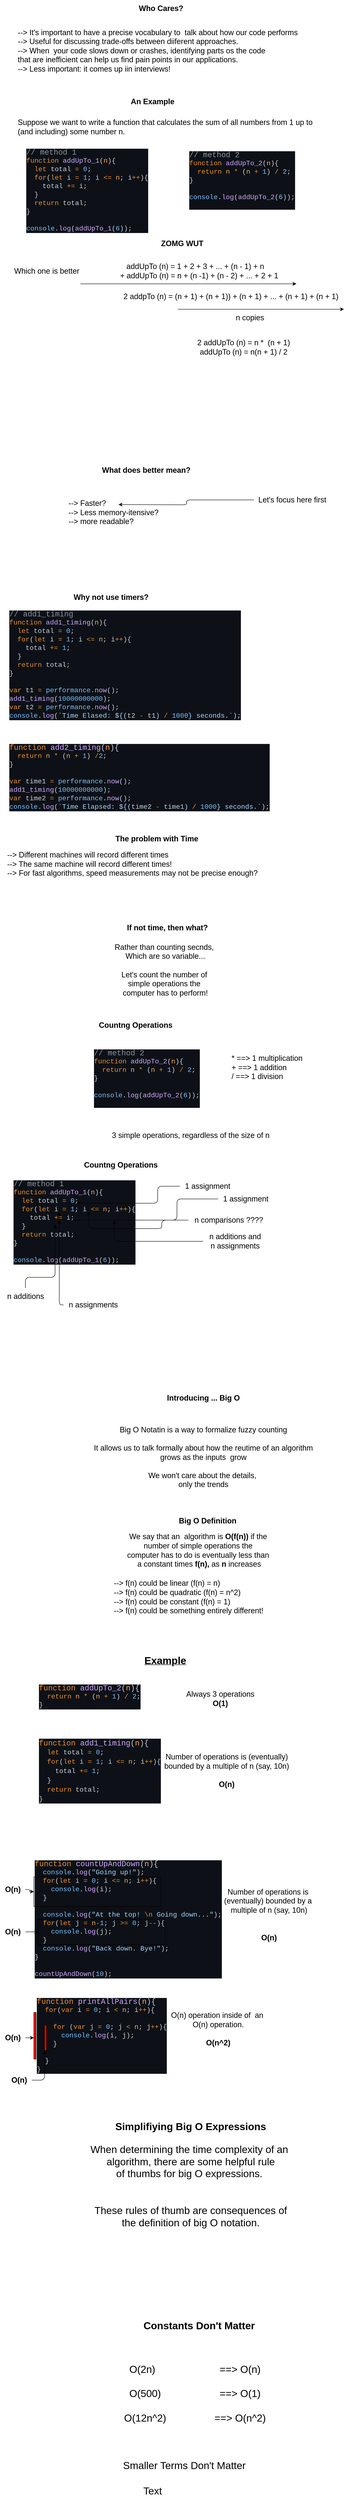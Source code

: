 <mxfile>
    <diagram id="wBC3t90wQ1BqMCr0Bqrm" name="Page-1">
        <mxGraphModel dx="800" dy="469" grid="1" gridSize="10" guides="1" tooltips="1" connect="1" arrows="1" fold="1" page="1" pageScale="1" pageWidth="850" pageHeight="1100" math="0" shadow="0">
            <root>
                <mxCell id="0"/>
                <mxCell id="1" parent="0"/>
                <mxCell id="2" value="&lt;font style=&quot;font-size: 18px;&quot;&gt;&lt;b&gt;Who Cares?&lt;/b&gt;&lt;/font&gt;" style="text;html=1;align=center;verticalAlign=middle;resizable=0;points=[];autosize=1;strokeColor=none;fillColor=none;" parent="1" vertex="1">
                    <mxGeometry x="315" y="50" width="130" height="40" as="geometry"/>
                </mxCell>
                <mxCell id="3" value="&lt;font style=&quot;font-size: 18px;&quot;&gt;--&amp;gt; It's important to have a precise vocabulary to&amp;nbsp; talk about how our code performs&lt;br&gt;--&amp;gt; Useful for discussing trade-offs between diiferent approaches.&lt;br&gt;--&amp;gt; When&amp;nbsp; your code slows down or crashes, identifying parts os the code&lt;br&gt;that are inefficient can help us find pain points in our applications.&lt;br&gt;--&amp;gt; Less important: it comes up iin interviews!&lt;/font&gt;" style="text;html=1;align=left;verticalAlign=middle;resizable=0;points=[];autosize=1;strokeColor=none;fillColor=none;" parent="1" vertex="1">
                    <mxGeometry x="40" y="110" width="680" height="120" as="geometry"/>
                </mxCell>
                <mxCell id="4" value="&lt;b&gt;An Example&lt;/b&gt;" style="text;html=1;align=center;verticalAlign=middle;resizable=0;points=[];autosize=1;strokeColor=none;fillColor=none;fontSize=18;" parent="1" vertex="1">
                    <mxGeometry x="295" y="270" width="130" height="40" as="geometry"/>
                </mxCell>
                <mxCell id="5" value="Suppose we want to write a function that calculates the sum of all numbers from 1 up to &lt;br&gt;(and including) some number n." style="text;html=1;align=left;verticalAlign=middle;resizable=0;points=[];autosize=1;strokeColor=none;fillColor=none;fontSize=18;" parent="1" vertex="1">
                    <mxGeometry x="40" y="320" width="720" height="60" as="geometry"/>
                </mxCell>
                <mxCell id="7" value="&lt;b&gt;ZOMG WUT&lt;/b&gt;" style="text;html=1;align=center;verticalAlign=middle;resizable=0;points=[];autosize=1;strokeColor=none;fillColor=none;fontSize=18;" parent="1" vertex="1">
                    <mxGeometry x="370" y="605" width="120" height="40" as="geometry"/>
                </mxCell>
                <mxCell id="8" value="&lt;div style=&quot;text-align: justify;&quot;&gt;&lt;span style=&quot;background-color: initial;&quot;&gt;&amp;nbsp; &amp;nbsp;addUpTo (n) = 1 + 2 + 3 + ... + (n - 1) + n&lt;/span&gt;&lt;/div&gt;&lt;div style=&quot;text-align: justify;&quot;&gt;&lt;span style=&quot;background-color: initial;&quot;&gt;+ addUpTo (n) = n + (n -1) + (n - 2) + ... + 2 + 1&lt;/span&gt;&lt;/div&gt;" style="text;html=1;align=center;verticalAlign=middle;resizable=0;points=[];autosize=1;strokeColor=none;fillColor=none;fontSize=18;" parent="1" vertex="1">
                    <mxGeometry x="270" y="660" width="400" height="60" as="geometry"/>
                </mxCell>
                <mxCell id="9" value="" style="edgeStyle=none;orthogonalLoop=1;jettySize=auto;html=1;fontSize=18;" parent="1" edge="1">
                    <mxGeometry width="100" relative="1" as="geometry">
                        <mxPoint x="190" y="720" as="sourcePoint"/>
                        <mxPoint x="700" y="720" as="targetPoint"/>
                        <Array as="points"/>
                    </mxGeometry>
                </mxCell>
                <mxCell id="10" value="2 addpTo (n) = (n + 1) + (n + 1)) + (n + 1) + ... + (n + 1) + (n + 1)" style="text;html=1;align=center;verticalAlign=middle;resizable=0;points=[];autosize=1;strokeColor=none;fillColor=none;fontSize=18;" parent="1" vertex="1">
                    <mxGeometry x="280" y="730" width="530" height="40" as="geometry"/>
                </mxCell>
                <mxCell id="11" value="" style="edgeStyle=none;orthogonalLoop=1;jettySize=auto;html=1;fontSize=18;" parent="1" edge="1">
                    <mxGeometry width="100" relative="1" as="geometry">
                        <mxPoint x="420" y="780" as="sourcePoint"/>
                        <mxPoint x="812.286" y="780" as="targetPoint"/>
                        <Array as="points"/>
                    </mxGeometry>
                </mxCell>
                <mxCell id="12" value="n copies" style="text;html=1;align=center;verticalAlign=middle;resizable=0;points=[];autosize=1;strokeColor=none;fillColor=none;fontSize=18;" parent="1" vertex="1">
                    <mxGeometry x="545" y="780" width="90" height="40" as="geometry"/>
                </mxCell>
                <mxCell id="13" value="2 addUpTo (n) = n *&amp;nbsp; (n + 1)&lt;br&gt;addUpTo (n) = n(n + 1) / 2" style="text;html=1;align=center;verticalAlign=middle;resizable=0;points=[];autosize=1;strokeColor=none;fillColor=none;fontSize=18;" parent="1" vertex="1">
                    <mxGeometry x="455" y="840" width="240" height="60" as="geometry"/>
                </mxCell>
                <mxCell id="14" value="&lt;div style=&quot;color: rgb(201, 209, 217); background-color: rgb(13, 17, 23); font-family: Consolas, &amp;quot;Courier New&amp;quot;, monospace; line-height: 19px;&quot;&gt;&lt;div style=&quot;&quot;&gt;&lt;span style=&quot;color: rgb(139, 148, 158);&quot;&gt;&lt;font style=&quot;font-size: 18px;&quot;&gt;// method 2&lt;/font&gt;&lt;/span&gt;&lt;/div&gt;&lt;div style=&quot;&quot;&gt;&lt;font size=&quot;3&quot;&gt;&lt;span style=&quot;color: #ec8e2c;&quot;&gt;function&lt;/span&gt; &lt;span style=&quot;color: #d2a8ff;&quot;&gt;addUpTo_2&lt;/span&gt;(&lt;span style=&quot;color: #fdac54;&quot;&gt;n&lt;/span&gt;){&lt;/font&gt;&lt;/div&gt;&lt;div style=&quot;&quot;&gt;&lt;font size=&quot;3&quot;&gt;&amp;nbsp; &lt;span style=&quot;color: #ec8e2c;&quot;&gt;return&lt;/span&gt; &lt;span style=&quot;color: #fdac54;&quot;&gt;n&lt;/span&gt; &lt;span style=&quot;color: #ec8e2c;&quot;&gt;*&lt;/span&gt; (&lt;span style=&quot;color: #fdac54;&quot;&gt;n&lt;/span&gt; &lt;span style=&quot;color: #ec8e2c;&quot;&gt;+&lt;/span&gt; &lt;span style=&quot;color: #79c0ff;&quot;&gt;1&lt;/span&gt;) &lt;span style=&quot;color: #ec8e2c;&quot;&gt;/&lt;/span&gt; &lt;span style=&quot;color: #79c0ff;&quot;&gt;2&lt;/span&gt;;&lt;/font&gt;&lt;/div&gt;&lt;div style=&quot;&quot;&gt;&lt;font size=&quot;3&quot;&gt;}&lt;/font&gt;&lt;/div&gt;&lt;font size=&quot;3&quot;&gt;&lt;br&gt;&lt;/font&gt;&lt;div style=&quot;&quot;&gt;&lt;font size=&quot;3&quot;&gt;&lt;span style=&quot;color: #79c0ff;&quot;&gt;console&lt;/span&gt;.&lt;span style=&quot;color: #d2a8ff;&quot;&gt;log&lt;/span&gt;(&lt;span style=&quot;color: #d2a8ff;&quot;&gt;addUpTo_2&lt;/span&gt;(&lt;span style=&quot;color: #79c0ff;&quot;&gt;6&lt;/span&gt;));&lt;/font&gt;&lt;/div&gt;&lt;br&gt;&lt;/div&gt;" style="text;html=1;align=left;verticalAlign=middle;resizable=0;points=[];autosize=1;strokeColor=none;fillColor=none;fontSize=18;" parent="1" vertex="1">
                    <mxGeometry x="445" y="400" width="250" height="150" as="geometry"/>
                </mxCell>
                <mxCell id="15" value="&lt;div style=&quot;color: rgb(201, 209, 217); background-color: rgb(13, 17, 23); font-family: Consolas, &amp;quot;Courier New&amp;quot;, monospace; line-height: 19px;&quot;&gt;&lt;div style=&quot;&quot;&gt;&lt;span style=&quot;color: rgb(139, 148, 158);&quot;&gt;&lt;font style=&quot;font-size: 18px;&quot;&gt;// method 1&lt;/font&gt;&lt;/span&gt;&lt;/div&gt;&lt;div style=&quot;&quot;&gt;&lt;font size=&quot;3&quot;&gt;&lt;span style=&quot;color: #ec8e2c;&quot;&gt;function&lt;/span&gt; &lt;span style=&quot;color: #d2a8ff;&quot;&gt;addUpTo_1&lt;/span&gt;(&lt;span style=&quot;color: #fdac54;&quot;&gt;n&lt;/span&gt;){&lt;/font&gt;&lt;/div&gt;&lt;div style=&quot;&quot;&gt;&lt;font size=&quot;3&quot;&gt;&amp;nbsp; &lt;span style=&quot;color: #ec8e2c;&quot;&gt;let&lt;/span&gt; total &lt;span style=&quot;color: #ec8e2c;&quot;&gt;=&lt;/span&gt; &lt;span style=&quot;color: #79c0ff;&quot;&gt;0&lt;/span&gt;;&lt;/font&gt;&lt;/div&gt;&lt;div style=&quot;&quot;&gt;&lt;font size=&quot;3&quot;&gt;&amp;nbsp; &lt;span style=&quot;color: #ec8e2c;&quot;&gt;for&lt;/span&gt;(&lt;span style=&quot;color: #ec8e2c;&quot;&gt;let&lt;/span&gt; i &lt;span style=&quot;color: #ec8e2c;&quot;&gt;=&lt;/span&gt; &lt;span style=&quot;color: #79c0ff;&quot;&gt;1&lt;/span&gt;; i &lt;span style=&quot;color: #ec8e2c;&quot;&gt;&amp;lt;=&lt;/span&gt; &lt;span style=&quot;color: #fdac54;&quot;&gt;n&lt;/span&gt;; i&lt;span style=&quot;color: #ec8e2c;&quot;&gt;++&lt;/span&gt;){&lt;/font&gt;&lt;/div&gt;&lt;div style=&quot;&quot;&gt;&lt;font size=&quot;3&quot;&gt;&amp;nbsp; &amp;nbsp; total &lt;span style=&quot;color: #ec8e2c;&quot;&gt;+=&lt;/span&gt; i;&lt;/font&gt;&lt;/div&gt;&lt;div style=&quot;&quot;&gt;&lt;font size=&quot;3&quot;&gt;&amp;nbsp; }&lt;/font&gt;&lt;/div&gt;&lt;div style=&quot;&quot;&gt;&lt;font size=&quot;3&quot;&gt;&amp;nbsp; &lt;span style=&quot;color: #ec8e2c;&quot;&gt;return&lt;/span&gt; total;&lt;/font&gt;&lt;/div&gt;&lt;div style=&quot;&quot;&gt;&lt;font size=&quot;3&quot;&gt;}&lt;/font&gt;&lt;/div&gt;&lt;font size=&quot;3&quot;&gt;&lt;br&gt;&lt;/font&gt;&lt;div style=&quot;&quot;&gt;&lt;font size=&quot;3&quot;&gt;&lt;span style=&quot;color: rgb(121, 192, 255);&quot;&gt;console&lt;/span&gt;.&lt;span style=&quot;color: rgb(210, 168, 255);&quot;&gt;log&lt;/span&gt;(&lt;span style=&quot;color: rgb(210, 168, 255);&quot;&gt;addUpTo_1&lt;/span&gt;(&lt;span style=&quot;color: rgb(121, 192, 255);&quot;&gt;6&lt;/span&gt;));&lt;/font&gt;&lt;/div&gt;&lt;/div&gt;" style="text;html=1;align=left;verticalAlign=middle;resizable=0;points=[];autosize=1;strokeColor=none;fillColor=none;fontSize=18;" parent="1" vertex="1">
                    <mxGeometry x="60" y="395" width="290" height="210" as="geometry"/>
                </mxCell>
                <mxCell id="16" value="Which one is better" style="text;html=1;align=center;verticalAlign=middle;resizable=0;points=[];autosize=1;strokeColor=none;fillColor=none;fontSize=18;" parent="1" vertex="1">
                    <mxGeometry x="20" y="670" width="180" height="40" as="geometry"/>
                </mxCell>
                <mxCell id="17" value="&lt;b&gt;What does better mean?&lt;/b&gt;" style="text;html=1;align=center;verticalAlign=middle;resizable=0;points=[];autosize=1;strokeColor=none;fillColor=none;fontSize=18;" parent="1" vertex="1">
                    <mxGeometry x="230" y="1140" width="230" height="40" as="geometry"/>
                </mxCell>
                <mxCell id="18" value="--&amp;gt; Faster?&lt;br&gt;--&amp;gt; Less memory-itensive?&lt;br&gt;--&amp;gt; more readable?" style="text;html=1;align=left;verticalAlign=middle;resizable=0;points=[];autosize=1;strokeColor=none;fillColor=none;fontSize=18;" parent="1" vertex="1">
                    <mxGeometry x="160" y="1220" width="240" height="80" as="geometry"/>
                </mxCell>
                <mxCell id="21" value="" style="edgeStyle=orthogonalEdgeStyle;html=1;fontSize=18;" parent="1" source="19" edge="1">
                    <mxGeometry relative="1" as="geometry">
                        <mxPoint x="280" y="1241" as="targetPoint"/>
                    </mxGeometry>
                </mxCell>
                <mxCell id="19" value="Let's focus here first" style="text;html=1;align=center;verticalAlign=middle;resizable=0;points=[];autosize=1;strokeColor=none;fillColor=none;fontSize=18;" parent="1" vertex="1">
                    <mxGeometry x="600" y="1210" width="180" height="40" as="geometry"/>
                </mxCell>
                <mxCell id="22" value="&lt;b&gt;Why not use timers?&lt;/b&gt;" style="text;html=1;align=center;verticalAlign=middle;resizable=0;points=[];autosize=1;strokeColor=none;fillColor=none;fontSize=18;" parent="1" vertex="1">
                    <mxGeometry x="162" y="1440" width="200" height="40" as="geometry"/>
                </mxCell>
                <mxCell id="23" value="&lt;div style=&quot;color: rgb(201, 209, 217); background-color: rgb(13, 17, 23); font-family: Consolas, &amp;quot;Courier New&amp;quot;, monospace; line-height: 19px;&quot;&gt;&lt;div style=&quot;&quot;&gt;&lt;span style=&quot;color: rgb(139, 148, 158);&quot;&gt;&lt;font style=&quot;font-size: 18px;&quot;&gt;// add1_timing&lt;/font&gt;&lt;/span&gt;&lt;/div&gt;&lt;div style=&quot;&quot;&gt;&lt;font size=&quot;3&quot;&gt;&lt;span style=&quot;color: #ec8e2c;&quot;&gt;function&lt;/span&gt; &lt;span style=&quot;color: #d2a8ff;&quot;&gt;add1_timing&lt;/span&gt;(&lt;span style=&quot;color: #fdac54;&quot;&gt;n&lt;/span&gt;){&lt;/font&gt;&lt;/div&gt;&lt;div style=&quot;&quot;&gt;&lt;font size=&quot;3&quot;&gt;&amp;nbsp; &lt;span style=&quot;color: #ec8e2c;&quot;&gt;let&lt;/span&gt; total &lt;span style=&quot;color: #ec8e2c;&quot;&gt;=&lt;/span&gt; &lt;span style=&quot;color: #79c0ff;&quot;&gt;0&lt;/span&gt;;&lt;/font&gt;&lt;/div&gt;&lt;div style=&quot;&quot;&gt;&lt;font size=&quot;3&quot;&gt;&amp;nbsp; &lt;span style=&quot;color: #ec8e2c;&quot;&gt;for&lt;/span&gt;(&lt;span style=&quot;color: #ec8e2c;&quot;&gt;let&lt;/span&gt; i &lt;span style=&quot;color: #ec8e2c;&quot;&gt;=&lt;/span&gt; &lt;span style=&quot;color: #79c0ff;&quot;&gt;1&lt;/span&gt;; i &lt;span style=&quot;color: #ec8e2c;&quot;&gt;&amp;lt;=&lt;/span&gt; &lt;span style=&quot;color: #fdac54;&quot;&gt;n&lt;/span&gt;; i&lt;span style=&quot;color: #ec8e2c;&quot;&gt;++&lt;/span&gt;){&lt;/font&gt;&lt;/div&gt;&lt;div style=&quot;&quot;&gt;&lt;font size=&quot;3&quot;&gt;&amp;nbsp; &amp;nbsp; total &lt;span style=&quot;color: #ec8e2c;&quot;&gt;+=&lt;/span&gt; &lt;span style=&quot;color: #79c0ff;&quot;&gt;1&lt;/span&gt;;&lt;/font&gt;&lt;/div&gt;&lt;div style=&quot;&quot;&gt;&lt;font size=&quot;3&quot;&gt;&amp;nbsp; }&lt;/font&gt;&lt;/div&gt;&lt;div style=&quot;&quot;&gt;&lt;font size=&quot;3&quot;&gt;&amp;nbsp; &lt;span style=&quot;color: #ec8e2c;&quot;&gt;return&lt;/span&gt; total;&lt;/font&gt;&lt;/div&gt;&lt;div style=&quot;&quot;&gt;&lt;font size=&quot;3&quot;&gt;}&lt;/font&gt;&lt;/div&gt;&lt;font size=&quot;3&quot;&gt;&lt;br&gt;&lt;/font&gt;&lt;div style=&quot;&quot;&gt;&lt;font size=&quot;3&quot;&gt;&lt;span style=&quot;color: #ec8e2c;&quot;&gt;var&lt;/span&gt; t1 &lt;span style=&quot;color: #ec8e2c;&quot;&gt;=&lt;/span&gt; &lt;span style=&quot;color: #79c0ff;&quot;&gt;performance&lt;/span&gt;.&lt;span style=&quot;color: #d2a8ff;&quot;&gt;now&lt;/span&gt;();&lt;/font&gt;&lt;/div&gt;&lt;div style=&quot;&quot;&gt;&lt;font size=&quot;3&quot;&gt;&lt;span style=&quot;color: #d2a8ff;&quot;&gt;add1_timing&lt;/span&gt;(&lt;span style=&quot;color: #79c0ff;&quot;&gt;10000000000&lt;/span&gt;);&lt;/font&gt;&lt;/div&gt;&lt;div style=&quot;&quot;&gt;&lt;font size=&quot;3&quot;&gt;&lt;span style=&quot;color: #ec8e2c;&quot;&gt;var&lt;/span&gt; t2 &lt;span style=&quot;color: #ec8e2c;&quot;&gt;=&lt;/span&gt; &lt;span style=&quot;color: #79c0ff;&quot;&gt;performance&lt;/span&gt;.&lt;span style=&quot;color: #d2a8ff;&quot;&gt;now&lt;/span&gt;();&lt;/font&gt;&lt;/div&gt;&lt;div style=&quot;&quot;&gt;&lt;font size=&quot;3&quot;&gt;&lt;span style=&quot;color: rgb(121, 192, 255);&quot;&gt;console&lt;/span&gt;.&lt;span style=&quot;color: rgb(210, 168, 255);&quot;&gt;log&lt;/span&gt;(&lt;span style=&quot;color: rgb(165, 214, 255);&quot;&gt;`Time Elased: &lt;/span&gt;&lt;span style=&quot;color: rgb(165, 214, 255);&quot;&gt;${(&lt;/span&gt;t2&lt;span style=&quot;color: rgb(165, 214, 255);&quot;&gt; &lt;/span&gt;&lt;span style=&quot;color: rgb(236, 142, 44);&quot;&gt;-&lt;/span&gt;&lt;span style=&quot;color: rgb(165, 214, 255);&quot;&gt; &lt;/span&gt;t1&lt;span style=&quot;color: rgb(165, 214, 255);&quot;&gt;) &lt;/span&gt;&lt;span style=&quot;color: rgb(236, 142, 44);&quot;&gt;/&lt;/span&gt;&lt;span style=&quot;color: rgb(165, 214, 255);&quot;&gt; &lt;/span&gt;&lt;span style=&quot;color: rgb(121, 192, 255);&quot;&gt;1000&lt;/span&gt;&lt;span style=&quot;color: rgb(165, 214, 255);&quot;&gt;}&lt;/span&gt;&lt;span style=&quot;color: rgb(165, 214, 255);&quot;&gt; seconds.`&lt;/span&gt;);&lt;/font&gt;&lt;/div&gt;&lt;/div&gt;" style="text;html=1;align=left;verticalAlign=middle;resizable=0;points=[];autosize=1;strokeColor=none;fillColor=none;fontSize=18;" parent="1" vertex="1">
                    <mxGeometry x="20" y="1485" width="530" height="270" as="geometry"/>
                </mxCell>
                <mxCell id="24" value="&lt;div style=&quot;color: rgb(201, 209, 217); background-color: rgb(13, 17, 23); font-family: Consolas, &amp;quot;Courier New&amp;quot;, monospace; line-height: 19px;&quot;&gt;&lt;div style=&quot;&quot;&gt;&lt;font style=&quot;font-size: 18px;&quot;&gt;&lt;span style=&quot;color: rgb(236, 142, 44);&quot;&gt;function&lt;/span&gt; &lt;span style=&quot;color: rgb(210, 168, 255);&quot;&gt;add2_timing&lt;/span&gt;(&lt;span style=&quot;color: rgb(253, 172, 84);&quot;&gt;n&lt;/span&gt;){&lt;/font&gt;&lt;/div&gt;&lt;div style=&quot;&quot;&gt;&lt;font size=&quot;3&quot;&gt;&amp;nbsp; &lt;span style=&quot;color: #ec8e2c;&quot;&gt;return&lt;/span&gt; &lt;span style=&quot;color: #fdac54;&quot;&gt;n&lt;/span&gt; &lt;span style=&quot;color: #ec8e2c;&quot;&gt;*&lt;/span&gt; (&lt;span style=&quot;color: #fdac54;&quot;&gt;n&lt;/span&gt; &lt;span style=&quot;color: #ec8e2c;&quot;&gt;+&lt;/span&gt; &lt;span style=&quot;color: #79c0ff;&quot;&gt;1&lt;/span&gt;) &lt;span style=&quot;color: #ec8e2c;&quot;&gt;/&lt;/span&gt;&lt;span style=&quot;color: #79c0ff;&quot;&gt;2&lt;/span&gt;;&lt;/font&gt;&lt;/div&gt;&lt;div style=&quot;&quot;&gt;&lt;font size=&quot;3&quot;&gt;}&lt;/font&gt;&lt;/div&gt;&lt;font size=&quot;3&quot;&gt;&lt;br&gt;&lt;/font&gt;&lt;div style=&quot;&quot;&gt;&lt;font size=&quot;3&quot;&gt;&lt;span style=&quot;color: #ec8e2c;&quot;&gt;var&lt;/span&gt; time1 &lt;span style=&quot;color: #ec8e2c;&quot;&gt;=&lt;/span&gt; &lt;span style=&quot;color: #79c0ff;&quot;&gt;performance&lt;/span&gt;.&lt;span style=&quot;color: #d2a8ff;&quot;&gt;now&lt;/span&gt;();&lt;/font&gt;&lt;/div&gt;&lt;div style=&quot;&quot;&gt;&lt;font size=&quot;3&quot;&gt;&lt;span style=&quot;color: #d2a8ff;&quot;&gt;add1_timing&lt;/span&gt;(&lt;span style=&quot;color: #79c0ff;&quot;&gt;10000000000&lt;/span&gt;);&lt;/font&gt;&lt;/div&gt;&lt;div style=&quot;&quot;&gt;&lt;font size=&quot;3&quot;&gt;&lt;span style=&quot;color: #ec8e2c;&quot;&gt;var&lt;/span&gt; time2 &lt;span style=&quot;color: #ec8e2c;&quot;&gt;=&lt;/span&gt; &lt;span style=&quot;color: #79c0ff;&quot;&gt;performance&lt;/span&gt;.&lt;span style=&quot;color: #d2a8ff;&quot;&gt;now&lt;/span&gt;();&lt;/font&gt;&lt;/div&gt;&lt;div style=&quot;&quot;&gt;&lt;font size=&quot;3&quot;&gt;&lt;span style=&quot;color: rgb(121, 192, 255);&quot;&gt;console&lt;/span&gt;.&lt;span style=&quot;color: rgb(210, 168, 255);&quot;&gt;log&lt;/span&gt;(&lt;span style=&quot;color: rgb(165, 214, 255);&quot;&gt;`Time Elapsed: &lt;/span&gt;&lt;span style=&quot;color: rgb(165, 214, 255);&quot;&gt;${(&lt;/span&gt;time2&lt;span style=&quot;color: rgb(165, 214, 255);&quot;&gt; &lt;/span&gt;&lt;span style=&quot;color: rgb(236, 142, 44);&quot;&gt;-&lt;/span&gt;&lt;span style=&quot;color: rgb(165, 214, 255);&quot;&gt; &lt;/span&gt;time1&lt;span style=&quot;color: rgb(165, 214, 255);&quot;&gt;) &lt;/span&gt;&lt;span style=&quot;color: rgb(236, 142, 44);&quot;&gt;/&lt;/span&gt;&lt;span style=&quot;color: rgb(165, 214, 255);&quot;&gt; &lt;/span&gt;&lt;span style=&quot;color: rgb(121, 192, 255);&quot;&gt;1000&lt;/span&gt;&lt;span style=&quot;color: rgb(165, 214, 255);&quot;&gt;}&lt;/span&gt;&lt;span style=&quot;color: rgb(165, 214, 255);&quot;&gt; seconds.`&lt;/span&gt;);&lt;/font&gt;&lt;/div&gt;&lt;/div&gt;" style="text;html=1;align=left;verticalAlign=middle;resizable=0;points=[];autosize=1;strokeColor=none;fillColor=none;fontSize=18;" parent="1" vertex="1">
                    <mxGeometry x="20" y="1800" width="590" height="170" as="geometry"/>
                </mxCell>
                <mxCell id="25" value="&lt;font style=&quot;font-size: 18px;&quot;&gt;&lt;b&gt;The problem with Time&lt;/b&gt;&lt;/font&gt;" style="text;html=1;align=center;verticalAlign=middle;resizable=0;points=[];autosize=1;strokeColor=none;fillColor=none;" vertex="1" parent="1">
                    <mxGeometry x="260" y="2010" width="220" height="40" as="geometry"/>
                </mxCell>
                <mxCell id="26" value="--&amp;gt; Different machines will record different times&lt;br&gt;--&amp;gt; The same machine will record different times!&lt;br&gt;--&amp;gt; For fast algorithms, speed measurements may not be precise enough?" style="text;html=1;align=left;verticalAlign=middle;resizable=0;points=[];autosize=1;strokeColor=none;fillColor=none;fontSize=18;" vertex="1" parent="1">
                    <mxGeometry x="15" y="2050" width="620" height="80" as="geometry"/>
                </mxCell>
                <mxCell id="27" value="&lt;b&gt;If not time, then what?&lt;/b&gt;" style="text;html=1;align=center;verticalAlign=middle;resizable=0;points=[];autosize=1;strokeColor=none;fillColor=none;fontSize=18;" vertex="1" parent="1">
                    <mxGeometry x="290" y="2220" width="210" height="40" as="geometry"/>
                </mxCell>
                <mxCell id="28" value="Rather than counting secnds,&amp;nbsp;&lt;br&gt;Which are so variable...&lt;br&gt;&lt;br&gt;Let's count the number of&amp;nbsp;&lt;br&gt;simple operations the&amp;nbsp;&lt;br&gt;computer has to perform!" style="text;html=1;align=center;verticalAlign=middle;resizable=0;points=[];autosize=1;strokeColor=none;fillColor=none;fontSize=18;" vertex="1" parent="1">
                    <mxGeometry x="260" y="2270" width="260" height="140" as="geometry"/>
                </mxCell>
                <mxCell id="29" value="&lt;b&gt;Countng Operations&lt;/b&gt;" style="text;html=1;align=center;verticalAlign=middle;resizable=0;points=[];autosize=1;strokeColor=none;fillColor=none;fontSize=18;" vertex="1" parent="1">
                    <mxGeometry x="220" y="2450" width="200" height="40" as="geometry"/>
                </mxCell>
                <mxCell id="30" value="&lt;div style=&quot;color: rgb(201, 209, 217); background-color: rgb(13, 17, 23); font-family: Consolas, &amp;quot;Courier New&amp;quot;, monospace; line-height: 19px;&quot;&gt;&lt;div style=&quot;&quot;&gt;&lt;span style=&quot;color: rgb(139, 148, 158);&quot;&gt;&lt;font style=&quot;font-size: 18px;&quot;&gt;// method 2&lt;/font&gt;&lt;/span&gt;&lt;/div&gt;&lt;div style=&quot;&quot;&gt;&lt;font size=&quot;3&quot;&gt;&lt;span style=&quot;color: #ec8e2c;&quot;&gt;function&lt;/span&gt; &lt;span style=&quot;color: #d2a8ff;&quot;&gt;addUpTo_2&lt;/span&gt;(&lt;span style=&quot;color: #fdac54;&quot;&gt;n&lt;/span&gt;){&lt;/font&gt;&lt;/div&gt;&lt;div style=&quot;&quot;&gt;&lt;font size=&quot;3&quot;&gt;&amp;nbsp; &lt;span style=&quot;color: #ec8e2c;&quot;&gt;return&lt;/span&gt; &lt;span style=&quot;color: #fdac54;&quot;&gt;n&lt;/span&gt; &lt;span style=&quot;color: #ec8e2c;&quot;&gt;*&lt;/span&gt; (&lt;span style=&quot;color: #fdac54;&quot;&gt;n&lt;/span&gt; &lt;span style=&quot;color: #ec8e2c;&quot;&gt;+&lt;/span&gt; &lt;span style=&quot;color: #79c0ff;&quot;&gt;1&lt;/span&gt;) &lt;span style=&quot;color: #ec8e2c;&quot;&gt;/&lt;/span&gt; &lt;span style=&quot;color: #79c0ff;&quot;&gt;2&lt;/span&gt;;&lt;/font&gt;&lt;/div&gt;&lt;div style=&quot;&quot;&gt;&lt;font size=&quot;3&quot;&gt;}&lt;/font&gt;&lt;/div&gt;&lt;font size=&quot;3&quot;&gt;&lt;br&gt;&lt;/font&gt;&lt;div style=&quot;&quot;&gt;&lt;font size=&quot;3&quot;&gt;&lt;span style=&quot;color: #79c0ff;&quot;&gt;console&lt;/span&gt;.&lt;span style=&quot;color: #d2a8ff;&quot;&gt;log&lt;/span&gt;(&lt;span style=&quot;color: #d2a8ff;&quot;&gt;addUpTo_2&lt;/span&gt;(&lt;span style=&quot;color: #79c0ff;&quot;&gt;6&lt;/span&gt;));&lt;/font&gt;&lt;/div&gt;&lt;br&gt;&lt;/div&gt;" style="text;html=1;align=left;verticalAlign=middle;resizable=0;points=[];autosize=1;strokeColor=none;fillColor=none;fontSize=18;" vertex="1" parent="1">
                    <mxGeometry x="220" y="2520" width="250" height="150" as="geometry"/>
                </mxCell>
                <mxCell id="31" value="* ==&amp;gt; 1 multiplication&lt;br&gt;+ ==&amp;gt; 1 addition&lt;br&gt;/ ==&amp;gt; 1 division" style="text;html=1;align=left;verticalAlign=middle;resizable=0;points=[];autosize=1;strokeColor=none;fillColor=none;fontSize=18;" vertex="1" parent="1">
                    <mxGeometry x="545" y="2530" width="190" height="80" as="geometry"/>
                </mxCell>
                <mxCell id="32" value="3 simple operations, regardless of the size of n" style="text;html=1;align=center;verticalAlign=middle;resizable=0;points=[];autosize=1;strokeColor=none;fillColor=none;fontSize=18;" vertex="1" parent="1">
                    <mxGeometry x="250" y="2710" width="400" height="40" as="geometry"/>
                </mxCell>
                <mxCell id="35" value="&lt;div style=&quot;color: rgb(201, 209, 217); background-color: rgb(13, 17, 23); font-family: Consolas, &amp;quot;Courier New&amp;quot;, monospace; line-height: 19px;&quot;&gt;&lt;div style=&quot;&quot;&gt;&lt;span style=&quot;color: rgb(139, 148, 158);&quot;&gt;&lt;font style=&quot;font-size: 18px;&quot;&gt;// method 1&lt;/font&gt;&lt;/span&gt;&lt;/div&gt;&lt;div style=&quot;&quot;&gt;&lt;font size=&quot;3&quot;&gt;&lt;span style=&quot;color: #ec8e2c;&quot;&gt;function&lt;/span&gt; &lt;span style=&quot;color: #d2a8ff;&quot;&gt;addUpTo_1&lt;/span&gt;(&lt;span style=&quot;color: #fdac54;&quot;&gt;n&lt;/span&gt;){&lt;/font&gt;&lt;/div&gt;&lt;div style=&quot;&quot;&gt;&lt;font size=&quot;3&quot;&gt;&amp;nbsp; &lt;span style=&quot;color: #ec8e2c;&quot;&gt;let&lt;/span&gt; total &lt;span style=&quot;color: #ec8e2c;&quot;&gt;=&lt;/span&gt; &lt;span style=&quot;color: #79c0ff;&quot;&gt;0&lt;/span&gt;;&lt;/font&gt;&lt;/div&gt;&lt;div style=&quot;&quot;&gt;&lt;font size=&quot;3&quot;&gt;&amp;nbsp; &lt;span style=&quot;color: #ec8e2c;&quot;&gt;for&lt;/span&gt;(&lt;span style=&quot;color: #ec8e2c;&quot;&gt;let&lt;/span&gt; i &lt;span style=&quot;color: #ec8e2c;&quot;&gt;=&lt;/span&gt; &lt;span style=&quot;color: #79c0ff;&quot;&gt;1&lt;/span&gt;; i &lt;span style=&quot;color: #ec8e2c;&quot;&gt;&amp;lt;=&lt;/span&gt; &lt;span style=&quot;color: #fdac54;&quot;&gt;n&lt;/span&gt;; i&lt;span style=&quot;color: #ec8e2c;&quot;&gt;++&lt;/span&gt;){&lt;/font&gt;&lt;/div&gt;&lt;div style=&quot;&quot;&gt;&lt;font size=&quot;3&quot;&gt;&amp;nbsp; &amp;nbsp; total &lt;span style=&quot;color: #ec8e2c;&quot;&gt;+=&lt;/span&gt; i;&lt;/font&gt;&lt;/div&gt;&lt;div style=&quot;&quot;&gt;&lt;font size=&quot;3&quot;&gt;&amp;nbsp; }&lt;/font&gt;&lt;/div&gt;&lt;div style=&quot;&quot;&gt;&lt;font size=&quot;3&quot;&gt;&amp;nbsp; &lt;span style=&quot;color: #ec8e2c;&quot;&gt;return&lt;/span&gt; total;&lt;/font&gt;&lt;/div&gt;&lt;div style=&quot;&quot;&gt;&lt;font size=&quot;3&quot;&gt;}&lt;/font&gt;&lt;/div&gt;&lt;font size=&quot;3&quot;&gt;&lt;br&gt;&lt;/font&gt;&lt;div style=&quot;&quot;&gt;&lt;font size=&quot;3&quot;&gt;&lt;span style=&quot;color: rgb(121, 192, 255);&quot;&gt;console&lt;/span&gt;.&lt;span style=&quot;color: rgb(210, 168, 255);&quot;&gt;log&lt;/span&gt;(&lt;span style=&quot;color: rgb(210, 168, 255);&quot;&gt;addUpTo_1&lt;/span&gt;(&lt;span style=&quot;color: rgb(121, 192, 255);&quot;&gt;6&lt;/span&gt;));&lt;/font&gt;&lt;/div&gt;&lt;/div&gt;" style="text;html=1;align=left;verticalAlign=middle;resizable=0;points=[];autosize=1;strokeColor=none;fillColor=none;fontSize=18;" vertex="1" parent="1">
                    <mxGeometry x="30" y="2830" width="290" height="210" as="geometry"/>
                </mxCell>
                <mxCell id="36" value="&lt;b&gt;Countng Operations&lt;/b&gt;" style="text;html=1;align=center;verticalAlign=middle;resizable=0;points=[];autosize=1;strokeColor=none;fillColor=none;fontSize=18;" vertex="1" parent="1">
                    <mxGeometry x="185" y="2780" width="200" height="40" as="geometry"/>
                </mxCell>
                <mxCell id="39" style="edgeStyle=orthogonalEdgeStyle;html=1;fontSize=18;entryX=0.517;entryY=0.286;entryDx=0;entryDy=0;entryPerimeter=0;" edge="1" parent="1" source="37" target="35">
                    <mxGeometry relative="1" as="geometry">
                        <mxPoint x="350" y="2860" as="targetPoint"/>
                    </mxGeometry>
                </mxCell>
                <mxCell id="37" value="1 assignment" style="text;html=1;align=center;verticalAlign=middle;resizable=0;points=[];autosize=1;strokeColor=none;fillColor=none;fontSize=18;" vertex="1" parent="1">
                    <mxGeometry x="425" y="2830" width="130" height="40" as="geometry"/>
                </mxCell>
                <mxCell id="41" style="edgeStyle=orthogonalEdgeStyle;html=1;entryX=0.379;entryY=0.381;entryDx=0;entryDy=0;entryPerimeter=0;fontSize=18;" edge="1" parent="1" source="40" target="35">
                    <mxGeometry relative="1" as="geometry">
                        <Array as="points">
                            <mxPoint x="418" y="2880"/>
                            <mxPoint x="418" y="2930"/>
                            <mxPoint x="140" y="2930"/>
                        </Array>
                    </mxGeometry>
                </mxCell>
                <mxCell id="40" value="1 assignment" style="text;html=1;align=center;verticalAlign=middle;resizable=0;points=[];autosize=1;strokeColor=none;fillColor=none;fontSize=18;" vertex="1" parent="1">
                    <mxGeometry x="515" y="2860" width="130" height="40" as="geometry"/>
                </mxCell>
                <mxCell id="43" style="edgeStyle=orthogonalEdgeStyle;html=1;fontSize=18;entryX=0.621;entryY=0.381;entryDx=0;entryDy=0;entryPerimeter=0;" edge="1" parent="1" source="42" target="35">
                    <mxGeometry relative="1" as="geometry">
                        <Array as="points">
                            <mxPoint x="382" y="2930"/>
                            <mxPoint x="382" y="2950"/>
                            <mxPoint x="210" y="2950"/>
                        </Array>
                    </mxGeometry>
                </mxCell>
                <mxCell id="42" value="n comparisons ????" style="text;html=1;align=center;verticalAlign=middle;resizable=0;points=[];autosize=1;strokeColor=none;fillColor=none;fontSize=18;" vertex="1" parent="1">
                    <mxGeometry x="445" y="2910" width="190" height="40" as="geometry"/>
                </mxCell>
                <mxCell id="45" style="edgeStyle=orthogonalEdgeStyle;html=1;fontSize=18;" edge="1" parent="1" source="44">
                    <mxGeometry relative="1" as="geometry">
                        <mxPoint x="270" y="2930" as="targetPoint"/>
                    </mxGeometry>
                </mxCell>
                <mxCell id="44" value="n additions and&lt;br&gt;n assignments" style="text;html=1;align=center;verticalAlign=middle;resizable=0;points=[];autosize=1;strokeColor=none;fillColor=none;fontSize=18;" vertex="1" parent="1">
                    <mxGeometry x="480" y="2950" width="150" height="60" as="geometry"/>
                </mxCell>
                <mxCell id="49" style="edgeStyle=orthogonalEdgeStyle;html=1;entryX=0.345;entryY=0.524;entryDx=0;entryDy=0;entryPerimeter=0;fontSize=18;" edge="1" parent="1" source="46" target="35">
                    <mxGeometry relative="1" as="geometry"/>
                </mxCell>
                <mxCell id="46" value="n additions" style="text;html=1;align=center;verticalAlign=middle;resizable=0;points=[];autosize=1;strokeColor=none;fillColor=none;fontSize=18;" vertex="1" parent="1">
                    <mxGeometry x="5" y="3090" width="110" height="40" as="geometry"/>
                </mxCell>
                <mxCell id="48" style="edgeStyle=orthogonalEdgeStyle;html=1;fontSize=18;" edge="1" parent="1" source="47">
                    <mxGeometry relative="1" as="geometry">
                        <mxPoint x="140" y="2930" as="targetPoint"/>
                    </mxGeometry>
                </mxCell>
                <mxCell id="47" value="n assignments" style="text;html=1;align=center;verticalAlign=middle;resizable=0;points=[];autosize=1;strokeColor=none;fillColor=none;fontSize=18;" vertex="1" parent="1">
                    <mxGeometry x="150" y="3110" width="140" height="40" as="geometry"/>
                </mxCell>
                <mxCell id="50" value="&lt;b&gt;Introducing ... Big O&lt;/b&gt;" style="text;html=1;align=center;verticalAlign=middle;resizable=0;points=[];autosize=1;strokeColor=none;fillColor=none;fontSize=18;" vertex="1" parent="1">
                    <mxGeometry x="380" y="3330" width="200" height="40" as="geometry"/>
                </mxCell>
                <mxCell id="51" value="Big O Notatin is a way to formalize fuzzy counting&lt;br&gt;&lt;br&gt;It allows us to talk formally about how the reutime of an algorithm&lt;br&gt;grows as the inputs&amp;nbsp; grow&lt;br&gt;&lt;br&gt;We won't care about the details,&amp;nbsp;&lt;br&gt;only the trends" style="text;html=1;align=center;verticalAlign=middle;resizable=0;points=[];autosize=1;strokeColor=none;fillColor=none;fontSize=18;" vertex="1" parent="1">
                    <mxGeometry x="210" y="3410" width="540" height="160" as="geometry"/>
                </mxCell>
                <mxCell id="52" value="&lt;b&gt;Big O Definition&lt;/b&gt;" style="text;html=1;align=center;verticalAlign=middle;resizable=0;points=[];autosize=1;strokeColor=none;fillColor=none;fontSize=18;" vertex="1" parent="1">
                    <mxGeometry x="410" y="3620" width="160" height="40" as="geometry"/>
                </mxCell>
                <mxCell id="53" value="We say that an&amp;nbsp; algorithm is &lt;b&gt;O(f(n)) &lt;/b&gt;if the&amp;nbsp;&lt;br&gt;number of simple operations the&amp;nbsp;&lt;br&gt;computer has to do is eventually less than&amp;nbsp;&lt;br&gt;a constant times &lt;b&gt;f(n), &lt;/b&gt;as &lt;b&gt;n&lt;/b&gt;&amp;nbsp;increases" style="text;html=1;align=center;verticalAlign=middle;resizable=0;points=[];autosize=1;strokeColor=none;fillColor=none;fontSize=18;" vertex="1" parent="1">
                    <mxGeometry x="290" y="3660" width="360" height="100" as="geometry"/>
                </mxCell>
                <mxCell id="54" value="&lt;div style=&quot;text-align: left;&quot;&gt;&lt;span style=&quot;background-color: initial;&quot;&gt;--&amp;gt; f(n) could be linear (f(n) = n)&lt;/span&gt;&lt;/div&gt;&lt;div style=&quot;text-align: left;&quot;&gt;&lt;span style=&quot;background-color: initial;&quot;&gt;--&amp;gt; f(n) could be quadratic (f(n) = n^2)&lt;/span&gt;&lt;/div&gt;&lt;div style=&quot;text-align: left;&quot;&gt;&lt;span style=&quot;background-color: initial;&quot;&gt;--&amp;gt; f(n) could be constant (f(n) = 1)&lt;/span&gt;&lt;/div&gt;&lt;div style=&quot;text-align: left;&quot;&gt;&lt;span style=&quot;background-color: initial;&quot;&gt;--&amp;gt; f(n) could be something entirely different!&lt;/span&gt;&lt;/div&gt;" style="text;html=1;align=center;verticalAlign=middle;resizable=0;points=[];autosize=1;strokeColor=none;fillColor=none;fontSize=18;" vertex="1" parent="1">
                    <mxGeometry x="255" y="3770" width="380" height="100" as="geometry"/>
                </mxCell>
                <mxCell id="55" value="&lt;b&gt;&lt;u&gt;&lt;font style=&quot;font-size: 24px;&quot;&gt;Example&lt;/font&gt;&lt;/u&gt;&lt;/b&gt;" style="text;html=1;align=center;verticalAlign=middle;resizable=0;points=[];autosize=1;strokeColor=none;fillColor=none;fontSize=18;" vertex="1" parent="1">
                    <mxGeometry x="330" y="3950" width="120" height="40" as="geometry"/>
                </mxCell>
                <mxCell id="56" value="&lt;div style=&quot;color: rgb(201, 209, 217); background-color: rgb(13, 17, 23); font-family: Consolas, &amp;quot;Courier New&amp;quot;, monospace; line-height: 19px;&quot;&gt;&lt;div style=&quot;&quot;&gt;&lt;font style=&quot;font-size: 18px;&quot;&gt;&lt;span style=&quot;color: rgb(236, 142, 44);&quot;&gt;function&lt;/span&gt; &lt;span style=&quot;color: rgb(210, 168, 255);&quot;&gt;addUpTo_2&lt;/span&gt;(&lt;span style=&quot;color: rgb(253, 172, 84);&quot;&gt;n&lt;/span&gt;){&lt;/font&gt;&lt;/div&gt;&lt;div style=&quot;&quot;&gt;&lt;font size=&quot;3&quot;&gt;&amp;nbsp; &lt;span style=&quot;color: #ec8e2c;&quot;&gt;return&lt;/span&gt; &lt;span style=&quot;color: #fdac54;&quot;&gt;n&lt;/span&gt; &lt;span style=&quot;color: #ec8e2c;&quot;&gt;*&lt;/span&gt; (&lt;span style=&quot;color: #fdac54;&quot;&gt;n&lt;/span&gt; &lt;span style=&quot;color: #ec8e2c;&quot;&gt;+&lt;/span&gt; &lt;span style=&quot;color: #79c0ff;&quot;&gt;1&lt;/span&gt;) &lt;span style=&quot;color: #ec8e2c;&quot;&gt;/&lt;/span&gt; &lt;span style=&quot;color: #79c0ff;&quot;&gt;2&lt;/span&gt;;&lt;/font&gt;&lt;/div&gt;&lt;div style=&quot;&quot;&gt;&lt;font size=&quot;3&quot;&gt;}&lt;/font&gt;&lt;/div&gt;&lt;/div&gt;" style="text;html=1;align=left;verticalAlign=middle;resizable=0;points=[];autosize=1;strokeColor=none;fillColor=none;fontSize=18;" vertex="1" parent="1">
                    <mxGeometry x="90" y="4020" width="240" height="70" as="geometry"/>
                </mxCell>
                <mxCell id="57" value="Always 3 operations&lt;br&gt;&lt;b&gt;O(1)&lt;/b&gt;" style="text;html=1;align=center;verticalAlign=middle;resizable=0;points=[];autosize=1;strokeColor=none;fillColor=none;fontSize=18;" vertex="1" parent="1">
                    <mxGeometry x="430" y="4030" width="180" height="60" as="geometry"/>
                </mxCell>
                <mxCell id="58" value="&lt;div style=&quot;color: rgb(201, 209, 217); background-color: rgb(13, 17, 23); font-family: Consolas, &amp;quot;Courier New&amp;quot;, monospace; line-height: 19px;&quot;&gt;&lt;div style=&quot;&quot;&gt;&lt;font style=&quot;font-size: 18px;&quot;&gt;&lt;span style=&quot;color: rgb(236, 142, 44);&quot;&gt;function&lt;/span&gt; &lt;span style=&quot;color: rgb(210, 168, 255);&quot;&gt;add1_timing&lt;/span&gt;(&lt;span style=&quot;color: rgb(253, 172, 84);&quot;&gt;n&lt;/span&gt;){&lt;/font&gt;&lt;/div&gt;&lt;div style=&quot;&quot;&gt;&lt;font size=&quot;3&quot;&gt;&amp;nbsp; &lt;span style=&quot;color: #ec8e2c;&quot;&gt;let&lt;/span&gt; total &lt;span style=&quot;color: #ec8e2c;&quot;&gt;=&lt;/span&gt; &lt;span style=&quot;color: #79c0ff;&quot;&gt;0&lt;/span&gt;;&lt;/font&gt;&lt;/div&gt;&lt;div style=&quot;&quot;&gt;&lt;font size=&quot;3&quot;&gt;&amp;nbsp; &lt;span style=&quot;color: #ec8e2c;&quot;&gt;for&lt;/span&gt;(&lt;span style=&quot;color: #ec8e2c;&quot;&gt;let&lt;/span&gt; i &lt;span style=&quot;color: #ec8e2c;&quot;&gt;=&lt;/span&gt; &lt;span style=&quot;color: #79c0ff;&quot;&gt;1&lt;/span&gt;; i &lt;span style=&quot;color: #ec8e2c;&quot;&gt;&amp;lt;=&lt;/span&gt; &lt;span style=&quot;color: #fdac54;&quot;&gt;n&lt;/span&gt;; i&lt;span style=&quot;color: #ec8e2c;&quot;&gt;++&lt;/span&gt;){&lt;/font&gt;&lt;/div&gt;&lt;div style=&quot;&quot;&gt;&lt;font size=&quot;3&quot;&gt;&amp;nbsp; &amp;nbsp; total &lt;span style=&quot;color: #ec8e2c;&quot;&gt;+=&lt;/span&gt; &lt;span style=&quot;color: #79c0ff;&quot;&gt;1&lt;/span&gt;;&lt;/font&gt;&lt;/div&gt;&lt;div style=&quot;&quot;&gt;&lt;font size=&quot;3&quot;&gt;&amp;nbsp; }&lt;/font&gt;&lt;/div&gt;&lt;div style=&quot;&quot;&gt;&lt;font size=&quot;3&quot;&gt;&amp;nbsp; &lt;span style=&quot;color: #ec8e2c;&quot;&gt;return&lt;/span&gt; total;&lt;/font&gt;&lt;/div&gt;&lt;div style=&quot;&quot;&gt;&lt;font size=&quot;3&quot;&gt;}&lt;/font&gt;&lt;/div&gt;&lt;/div&gt;" style="text;html=1;align=left;verticalAlign=middle;resizable=0;points=[];autosize=1;strokeColor=none;fillColor=none;fontSize=24;" vertex="1" parent="1">
                    <mxGeometry x="90" y="4150" width="290" height="160" as="geometry"/>
                </mxCell>
                <mxCell id="59" value="Number of operations is (eventually)&lt;br&gt;bounded by a multiple of n (say, 10n)&lt;br&gt;&lt;br&gt;&lt;b&gt;O(n)&lt;/b&gt;" style="text;html=1;align=center;verticalAlign=middle;resizable=0;points=[];autosize=1;strokeColor=none;fillColor=none;fontSize=18;" vertex="1" parent="1">
                    <mxGeometry x="375" y="4180" width="320" height="100" as="geometry"/>
                </mxCell>
                <mxCell id="60" value="&lt;div style=&quot;color: rgb(201, 209, 217); background-color: rgb(13, 17, 23); font-family: Consolas, &amp;quot;Courier New&amp;quot;, monospace; line-height: 19px;&quot;&gt;&lt;div style=&quot;&quot;&gt;&lt;font style=&quot;font-size: 18px;&quot;&gt;&lt;span style=&quot;color: rgb(236, 142, 44);&quot;&gt;function&lt;/span&gt; &lt;span style=&quot;color: rgb(210, 168, 255);&quot;&gt;countUpAndDown&lt;/span&gt;(&lt;span style=&quot;color: rgb(253, 172, 84);&quot;&gt;n&lt;/span&gt;){&lt;/font&gt;&lt;/div&gt;&lt;div style=&quot;&quot;&gt;&lt;font size=&quot;3&quot;&gt;&amp;nbsp; &lt;span style=&quot;color: #79c0ff;&quot;&gt;console&lt;/span&gt;.&lt;span style=&quot;color: #d2a8ff;&quot;&gt;log&lt;/span&gt;(&lt;span style=&quot;color: #a5d6ff;&quot;&gt;&quot;Going up!&quot;&lt;/span&gt;);&lt;/font&gt;&lt;/div&gt;&lt;div style=&quot;&quot;&gt;&lt;font size=&quot;3&quot;&gt;&amp;nbsp; &lt;span style=&quot;color: #ec8e2c;&quot;&gt;for&lt;/span&gt;(&lt;span style=&quot;color: #ec8e2c;&quot;&gt;let&lt;/span&gt; i &lt;span style=&quot;color: #ec8e2c;&quot;&gt;=&lt;/span&gt; &lt;span style=&quot;color: #79c0ff;&quot;&gt;0&lt;/span&gt;; i &lt;span style=&quot;color: #ec8e2c;&quot;&gt;&amp;lt;=&lt;/span&gt; &lt;span style=&quot;color: #fdac54;&quot;&gt;n&lt;/span&gt;; i&lt;span style=&quot;color: #ec8e2c;&quot;&gt;++&lt;/span&gt;){&lt;/font&gt;&lt;/div&gt;&lt;div style=&quot;&quot;&gt;&lt;font size=&quot;3&quot;&gt;&amp;nbsp; &amp;nbsp; &lt;span style=&quot;color: #79c0ff;&quot;&gt;console&lt;/span&gt;.&lt;span style=&quot;color: #d2a8ff;&quot;&gt;log&lt;/span&gt;(i);&lt;/font&gt;&lt;/div&gt;&lt;div style=&quot;&quot;&gt;&lt;font size=&quot;3&quot;&gt;&amp;nbsp; }&lt;/font&gt;&lt;/div&gt;&lt;font size=&quot;3&quot;&gt;&lt;br&gt;&lt;/font&gt;&lt;div style=&quot;&quot;&gt;&lt;font size=&quot;3&quot;&gt;&amp;nbsp; &lt;span style=&quot;color: #79c0ff;&quot;&gt;console&lt;/span&gt;.&lt;span style=&quot;color: #d2a8ff;&quot;&gt;log&lt;/span&gt;(&lt;span style=&quot;color: #a5d6ff;&quot;&gt;&quot;At the top! &lt;/span&gt;&lt;span style=&quot;color: #ec8e2c;&quot;&gt;\n&lt;/span&gt;&lt;span style=&quot;color: #a5d6ff;&quot;&gt; Going down...&quot;&lt;/span&gt;);&lt;/font&gt;&lt;/div&gt;&lt;div style=&quot;&quot;&gt;&lt;font size=&quot;3&quot;&gt;&amp;nbsp; &lt;span style=&quot;color: #ec8e2c;&quot;&gt;for&lt;/span&gt;(&lt;span style=&quot;color: #ec8e2c;&quot;&gt;let&lt;/span&gt; j &lt;span style=&quot;color: #ec8e2c;&quot;&gt;=&lt;/span&gt; &lt;span style=&quot;color: #fdac54;&quot;&gt;n&lt;/span&gt;&lt;span style=&quot;color: #ec8e2c;&quot;&gt;-&lt;/span&gt;&lt;span style=&quot;color: #79c0ff;&quot;&gt;1&lt;/span&gt;; j &lt;span style=&quot;color: #ec8e2c;&quot;&gt;&amp;gt;=&lt;/span&gt; &lt;span style=&quot;color: #79c0ff;&quot;&gt;0&lt;/span&gt;; j&lt;span style=&quot;color: #ec8e2c;&quot;&gt;--&lt;/span&gt;){&lt;/font&gt;&lt;/div&gt;&lt;div style=&quot;&quot;&gt;&lt;font size=&quot;3&quot;&gt;&amp;nbsp; &amp;nbsp; &lt;span style=&quot;color: #79c0ff;&quot;&gt;console&lt;/span&gt;.&lt;span style=&quot;color: #d2a8ff;&quot;&gt;log&lt;/span&gt;(j);&lt;/font&gt;&lt;/div&gt;&lt;div style=&quot;&quot;&gt;&lt;font size=&quot;3&quot;&gt;&amp;nbsp; }&lt;/font&gt;&lt;/div&gt;&lt;div style=&quot;&quot;&gt;&lt;font size=&quot;3&quot;&gt;&amp;nbsp; &lt;span style=&quot;color: #79c0ff;&quot;&gt;console&lt;/span&gt;.&lt;span style=&quot;color: #d2a8ff;&quot;&gt;log&lt;/span&gt;(&lt;span style=&quot;color: #a5d6ff;&quot;&gt;&quot;Back down. Bye!&quot;&lt;/span&gt;);&lt;/font&gt;&lt;/div&gt;&lt;div style=&quot;&quot;&gt;&lt;font size=&quot;3&quot;&gt;}&lt;/font&gt;&lt;/div&gt;&lt;font size=&quot;3&quot;&gt;&lt;br&gt;&lt;/font&gt;&lt;div style=&quot;&quot;&gt;&lt;font size=&quot;3&quot;&gt;&lt;span style=&quot;color: rgb(210, 168, 255);&quot;&gt;countUpAndDown&lt;/span&gt;(&lt;span style=&quot;color: rgb(121, 192, 255);&quot;&gt;10&lt;/span&gt;);&lt;/font&gt;&lt;/div&gt;&lt;/div&gt;" style="text;html=1;align=left;verticalAlign=middle;resizable=0;points=[];autosize=1;strokeColor=none;fillColor=none;fontSize=18;" vertex="1" parent="1">
                    <mxGeometry x="80" y="4435" width="430" height="290" as="geometry"/>
                </mxCell>
                <mxCell id="61" value="" style="rounded=0;whiteSpace=wrap;html=1;fontSize=18;shadow=1;fillColor=none;" vertex="1" parent="1">
                    <mxGeometry x="80" y="4480" width="300" height="70" as="geometry"/>
                </mxCell>
                <mxCell id="62" value="" style="rounded=0;whiteSpace=wrap;html=1;fontSize=18;shadow=1;fillColor=none;" vertex="1" parent="1">
                    <mxGeometry x="90" y="4580" width="300" height="60" as="geometry"/>
                </mxCell>
                <mxCell id="63" value="Number of operations is&amp;nbsp;&lt;br&gt;(eventually) bounded by a&amp;nbsp;&lt;br&gt;multiple of n (say, 10n)&lt;br&gt;&lt;br&gt;&lt;br&gt;&lt;b&gt;O(n)&lt;/b&gt;" style="text;html=1;align=center;verticalAlign=middle;resizable=0;points=[];autosize=1;strokeColor=none;fillColor=none;fontSize=18;" vertex="1" parent="1">
                    <mxGeometry x="515" y="4500" width="240" height="140" as="geometry"/>
                </mxCell>
                <mxCell id="67" value="" style="edgeStyle=orthogonalEdgeStyle;html=1;fontSize=18;" edge="1" parent="1" source="64" target="61">
                    <mxGeometry relative="1" as="geometry"/>
                </mxCell>
                <mxCell id="64" value="&lt;b&gt;O(n)&lt;/b&gt;" style="text;html=1;align=center;verticalAlign=middle;resizable=0;points=[];autosize=1;strokeColor=none;fillColor=none;fontSize=18;" vertex="1" parent="1">
                    <mxGeometry y="4490" width="60" height="40" as="geometry"/>
                </mxCell>
                <mxCell id="66" value="" style="edgeStyle=orthogonalEdgeStyle;html=1;fontSize=18;" edge="1" parent="1" source="65" target="62">
                    <mxGeometry relative="1" as="geometry"/>
                </mxCell>
                <mxCell id="65" value="&lt;b&gt;O(n)&lt;/b&gt;" style="text;html=1;align=center;verticalAlign=middle;resizable=0;points=[];autosize=1;strokeColor=none;fillColor=none;fontSize=18;" vertex="1" parent="1">
                    <mxGeometry y="4590" width="60" height="40" as="geometry"/>
                </mxCell>
                <mxCell id="68" value="&lt;div style=&quot;color: rgb(201, 209, 217); background-color: rgb(13, 17, 23); font-family: Consolas, &amp;quot;Courier New&amp;quot;, monospace; line-height: 19px;&quot;&gt;&lt;div style=&quot;&quot;&gt;&lt;font style=&quot;font-size: 18px;&quot;&gt;&lt;span style=&quot;color: rgb(236, 142, 44);&quot;&gt;function&lt;/span&gt; &lt;span style=&quot;color: rgb(210, 168, 255);&quot;&gt;printAllPairs&lt;/span&gt;(&lt;span style=&quot;color: rgb(253, 172, 84);&quot;&gt;n&lt;/span&gt;){&lt;/font&gt;&lt;/div&gt;&lt;div style=&quot;&quot;&gt;&lt;font size=&quot;3&quot;&gt;&amp;nbsp; &lt;span style=&quot;color: #ec8e2c;&quot;&gt;for&lt;/span&gt;(&lt;span style=&quot;color: #ec8e2c;&quot;&gt;var&lt;/span&gt; i &lt;span style=&quot;color: #ec8e2c;&quot;&gt;=&lt;/span&gt; &lt;span style=&quot;color: #79c0ff;&quot;&gt;0&lt;/span&gt;; i &lt;span style=&quot;color: #ec8e2c;&quot;&gt;&amp;lt;&lt;/span&gt; &lt;span style=&quot;color: #fdac54;&quot;&gt;n&lt;/span&gt;; i&lt;span style=&quot;color: #ec8e2c;&quot;&gt;++&lt;/span&gt;){&lt;/font&gt;&lt;/div&gt;&lt;div style=&quot;&quot;&gt;&lt;font size=&quot;3&quot;&gt;&amp;nbsp; &lt;/font&gt;&lt;/div&gt;&lt;div style=&quot;&quot;&gt;&lt;font size=&quot;3&quot;&gt;&amp;nbsp; &amp;nbsp; &lt;span style=&quot;color: #ec8e2c;&quot;&gt;for&lt;/span&gt; (&lt;span style=&quot;color: #ec8e2c;&quot;&gt;var&lt;/span&gt; j &lt;span style=&quot;color: #ec8e2c;&quot;&gt;=&lt;/span&gt; &lt;span style=&quot;color: #79c0ff;&quot;&gt;0&lt;/span&gt;; j &lt;span style=&quot;color: #ec8e2c;&quot;&gt;&amp;lt;&lt;/span&gt; &lt;span style=&quot;color: #fdac54;&quot;&gt;n&lt;/span&gt;; j&lt;span style=&quot;color: #ec8e2c;&quot;&gt;++&lt;/span&gt;){&lt;/font&gt;&lt;/div&gt;&lt;div style=&quot;&quot;&gt;&lt;font size=&quot;3&quot;&gt;&amp;nbsp; &amp;nbsp; &amp;nbsp; &lt;span style=&quot;color: #79c0ff;&quot;&gt;console&lt;/span&gt;.&lt;span style=&quot;color: #d2a8ff;&quot;&gt;log&lt;/span&gt;(i, j);&lt;/font&gt;&lt;/div&gt;&lt;div style=&quot;&quot;&gt;&lt;font size=&quot;3&quot;&gt;&amp;nbsp; &amp;nbsp; }&lt;/font&gt;&lt;/div&gt;&lt;div style=&quot;&quot;&gt;&lt;font size=&quot;3&quot;&gt;&amp;nbsp; &lt;/font&gt;&lt;/div&gt;&lt;div style=&quot;&quot;&gt;&lt;font size=&quot;3&quot;&gt;&amp;nbsp; }&lt;/font&gt;&lt;/div&gt;&lt;div style=&quot;&quot;&gt;&lt;font size=&quot;3&quot;&gt;}&lt;/font&gt;&lt;/div&gt;&lt;/div&gt;" style="text;html=1;align=left;verticalAlign=middle;resizable=0;points=[];autosize=1;strokeColor=none;fillColor=none;fontSize=18;" vertex="1" parent="1">
                    <mxGeometry x="85" y="4760" width="310" height="190" as="geometry"/>
                </mxCell>
                <mxCell id="69" value="" style="whiteSpace=wrap;html=1;shadow=1;fontSize=18;fillColor=#FF0000;" vertex="1" parent="1">
                    <mxGeometry x="105" y="4830" width="5" height="60" as="geometry"/>
                </mxCell>
                <mxCell id="70" value="" style="whiteSpace=wrap;html=1;shadow=1;fontSize=18;fillColor=#FF0000;" vertex="1" parent="1">
                    <mxGeometry x="80" y="4800" width="5" height="110" as="geometry"/>
                </mxCell>
                <mxCell id="74" value="" style="edgeStyle=orthogonalEdgeStyle;html=1;fontSize=18;" edge="1" parent="1" source="71">
                    <mxGeometry relative="1" as="geometry">
                        <mxPoint x="80" y="4860" as="targetPoint"/>
                    </mxGeometry>
                </mxCell>
                <mxCell id="71" value="&lt;b&gt;O(n)&lt;/b&gt;" style="text;html=1;align=center;verticalAlign=middle;resizable=0;points=[];autosize=1;strokeColor=none;fillColor=none;fontSize=18;" vertex="1" parent="1">
                    <mxGeometry y="4840" width="60" height="40" as="geometry"/>
                </mxCell>
                <mxCell id="73" style="edgeStyle=orthogonalEdgeStyle;html=1;entryX=0;entryY=1;entryDx=0;entryDy=0;fontSize=18;" edge="1" parent="1" source="72" target="69">
                    <mxGeometry relative="1" as="geometry"/>
                </mxCell>
                <mxCell id="72" value="&lt;b&gt;O(n)&lt;/b&gt;" style="text;html=1;align=center;verticalAlign=middle;resizable=0;points=[];autosize=1;strokeColor=none;fillColor=none;fontSize=18;" vertex="1" parent="1">
                    <mxGeometry x="15" y="4940" width="60" height="40" as="geometry"/>
                </mxCell>
                <mxCell id="75" value="O(n) operation inside of&amp;nbsp; an&amp;nbsp;&lt;br&gt;O(n) operation.&lt;br&gt;&lt;br&gt;&lt;b&gt;O(n^2)&lt;/b&gt;" style="text;html=1;align=center;verticalAlign=middle;resizable=0;points=[];autosize=1;strokeColor=none;fillColor=none;fontSize=18;" vertex="1" parent="1">
                    <mxGeometry x="390" y="4790" width="250" height="100" as="geometry"/>
                </mxCell>
                <mxCell id="76" value="&lt;b&gt;&lt;font style=&quot;font-size: 24px;&quot;&gt;Simplifiying Big O Expressions&lt;/font&gt;&lt;/b&gt;" style="text;html=1;align=center;verticalAlign=middle;resizable=0;points=[];autosize=1;strokeColor=none;fillColor=none;fontSize=18;" vertex="1" parent="1">
                    <mxGeometry x="260" y="5050" width="380" height="40" as="geometry"/>
                </mxCell>
                <mxCell id="77" value="When determining the time complexity of an&amp;nbsp;&lt;br&gt;algorithm, there are some helpful rule&lt;br&gt;of thumbs for big O expressions.&amp;nbsp;&lt;br&gt;&lt;br&gt;&lt;br&gt;These rules of thumb are consequences of&lt;br&gt;the definition of big O notation." style="text;html=1;align=center;verticalAlign=middle;resizable=0;points=[];autosize=1;strokeColor=none;fillColor=none;fontSize=24;" vertex="1" parent="1">
                    <mxGeometry x="200" y="5100" width="500" height="220" as="geometry"/>
                </mxCell>
                <mxCell id="78" value="&lt;b&gt;Constants Don't Matter&lt;/b&gt;" style="text;html=1;align=center;verticalAlign=middle;resizable=0;points=[];autosize=1;strokeColor=none;fillColor=none;fontSize=24;" vertex="1" parent="1">
                    <mxGeometry x="325" y="5520" width="290" height="40" as="geometry"/>
                </mxCell>
                <mxCell id="79" value="O(2n)&lt;span style=&quot;white-space: pre;&quot;&gt;&#9;&lt;/span&gt;&lt;span style=&quot;white-space: pre;&quot;&gt;&#9;&lt;/span&gt;&lt;span style=&quot;white-space: pre;&quot;&gt;&#9;&lt;/span&gt;==&amp;gt; O(n)&lt;br&gt;&lt;br&gt;O(500)&lt;span style=&quot;white-space: pre;&quot;&gt;&#9;&lt;/span&gt;&lt;span style=&quot;white-space: pre;&quot;&gt;&#9;&lt;/span&gt;&lt;span style=&quot;white-space: pre;&quot;&gt;&#9;&lt;/span&gt;==&amp;gt; O(1)&lt;br&gt;&lt;br&gt;O(12n^2)&lt;span style=&quot;white-space: pre;&quot;&gt;&#9;&lt;/span&gt;&lt;span style=&quot;white-space: pre;&quot;&gt;&#9;&lt;/span&gt;&lt;span style=&quot;white-space: pre;&quot;&gt;&#9;&lt;/span&gt;==&amp;gt; O(n^2)" style="text;html=1;align=center;verticalAlign=middle;resizable=0;points=[];autosize=1;strokeColor=none;fillColor=none;fontSize=24;" vertex="1" parent="1">
                    <mxGeometry x="280" y="5620" width="360" height="160" as="geometry"/>
                </mxCell>
                <mxCell id="80" value="Smaller Terms Don't Matter" style="text;html=1;align=center;verticalAlign=middle;resizable=0;points=[];autosize=1;strokeColor=none;fillColor=none;fontSize=24;" vertex="1" parent="1">
                    <mxGeometry x="280" y="5850" width="310" height="40" as="geometry"/>
                </mxCell>
                <mxCell id="81" value="Text" style="text;html=1;align=center;verticalAlign=middle;resizable=0;points=[];autosize=1;strokeColor=none;fillColor=none;fontSize=24;" vertex="1" parent="1">
                    <mxGeometry x="325" y="5910" width="70" height="40" as="geometry"/>
                </mxCell>
            </root>
        </mxGraphModel>
    </diagram>
</mxfile>